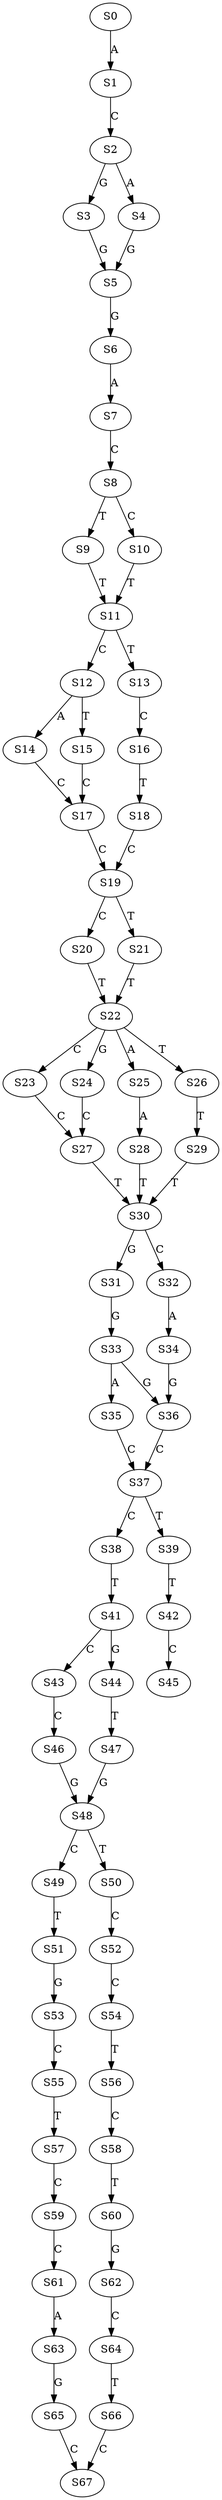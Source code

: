 strict digraph  {
	S0 -> S1 [ label = A ];
	S1 -> S2 [ label = C ];
	S2 -> S3 [ label = G ];
	S2 -> S4 [ label = A ];
	S3 -> S5 [ label = G ];
	S4 -> S5 [ label = G ];
	S5 -> S6 [ label = G ];
	S6 -> S7 [ label = A ];
	S7 -> S8 [ label = C ];
	S8 -> S9 [ label = T ];
	S8 -> S10 [ label = C ];
	S9 -> S11 [ label = T ];
	S10 -> S11 [ label = T ];
	S11 -> S12 [ label = C ];
	S11 -> S13 [ label = T ];
	S12 -> S14 [ label = A ];
	S12 -> S15 [ label = T ];
	S13 -> S16 [ label = C ];
	S14 -> S17 [ label = C ];
	S15 -> S17 [ label = C ];
	S16 -> S18 [ label = T ];
	S17 -> S19 [ label = C ];
	S18 -> S19 [ label = C ];
	S19 -> S20 [ label = C ];
	S19 -> S21 [ label = T ];
	S20 -> S22 [ label = T ];
	S21 -> S22 [ label = T ];
	S22 -> S23 [ label = C ];
	S22 -> S24 [ label = G ];
	S22 -> S25 [ label = A ];
	S22 -> S26 [ label = T ];
	S23 -> S27 [ label = C ];
	S24 -> S27 [ label = C ];
	S25 -> S28 [ label = A ];
	S26 -> S29 [ label = T ];
	S27 -> S30 [ label = T ];
	S28 -> S30 [ label = T ];
	S29 -> S30 [ label = T ];
	S30 -> S31 [ label = G ];
	S30 -> S32 [ label = C ];
	S31 -> S33 [ label = G ];
	S32 -> S34 [ label = A ];
	S33 -> S35 [ label = A ];
	S33 -> S36 [ label = G ];
	S34 -> S36 [ label = G ];
	S35 -> S37 [ label = C ];
	S36 -> S37 [ label = C ];
	S37 -> S38 [ label = C ];
	S37 -> S39 [ label = T ];
	S38 -> S41 [ label = T ];
	S39 -> S42 [ label = T ];
	S41 -> S43 [ label = C ];
	S41 -> S44 [ label = G ];
	S42 -> S45 [ label = C ];
	S43 -> S46 [ label = C ];
	S44 -> S47 [ label = T ];
	S46 -> S48 [ label = G ];
	S47 -> S48 [ label = G ];
	S48 -> S49 [ label = C ];
	S48 -> S50 [ label = T ];
	S49 -> S51 [ label = T ];
	S50 -> S52 [ label = C ];
	S51 -> S53 [ label = G ];
	S52 -> S54 [ label = C ];
	S53 -> S55 [ label = C ];
	S54 -> S56 [ label = T ];
	S55 -> S57 [ label = T ];
	S56 -> S58 [ label = C ];
	S57 -> S59 [ label = C ];
	S58 -> S60 [ label = T ];
	S59 -> S61 [ label = C ];
	S60 -> S62 [ label = G ];
	S61 -> S63 [ label = A ];
	S62 -> S64 [ label = C ];
	S63 -> S65 [ label = G ];
	S64 -> S66 [ label = T ];
	S65 -> S67 [ label = C ];
	S66 -> S67 [ label = C ];
}
